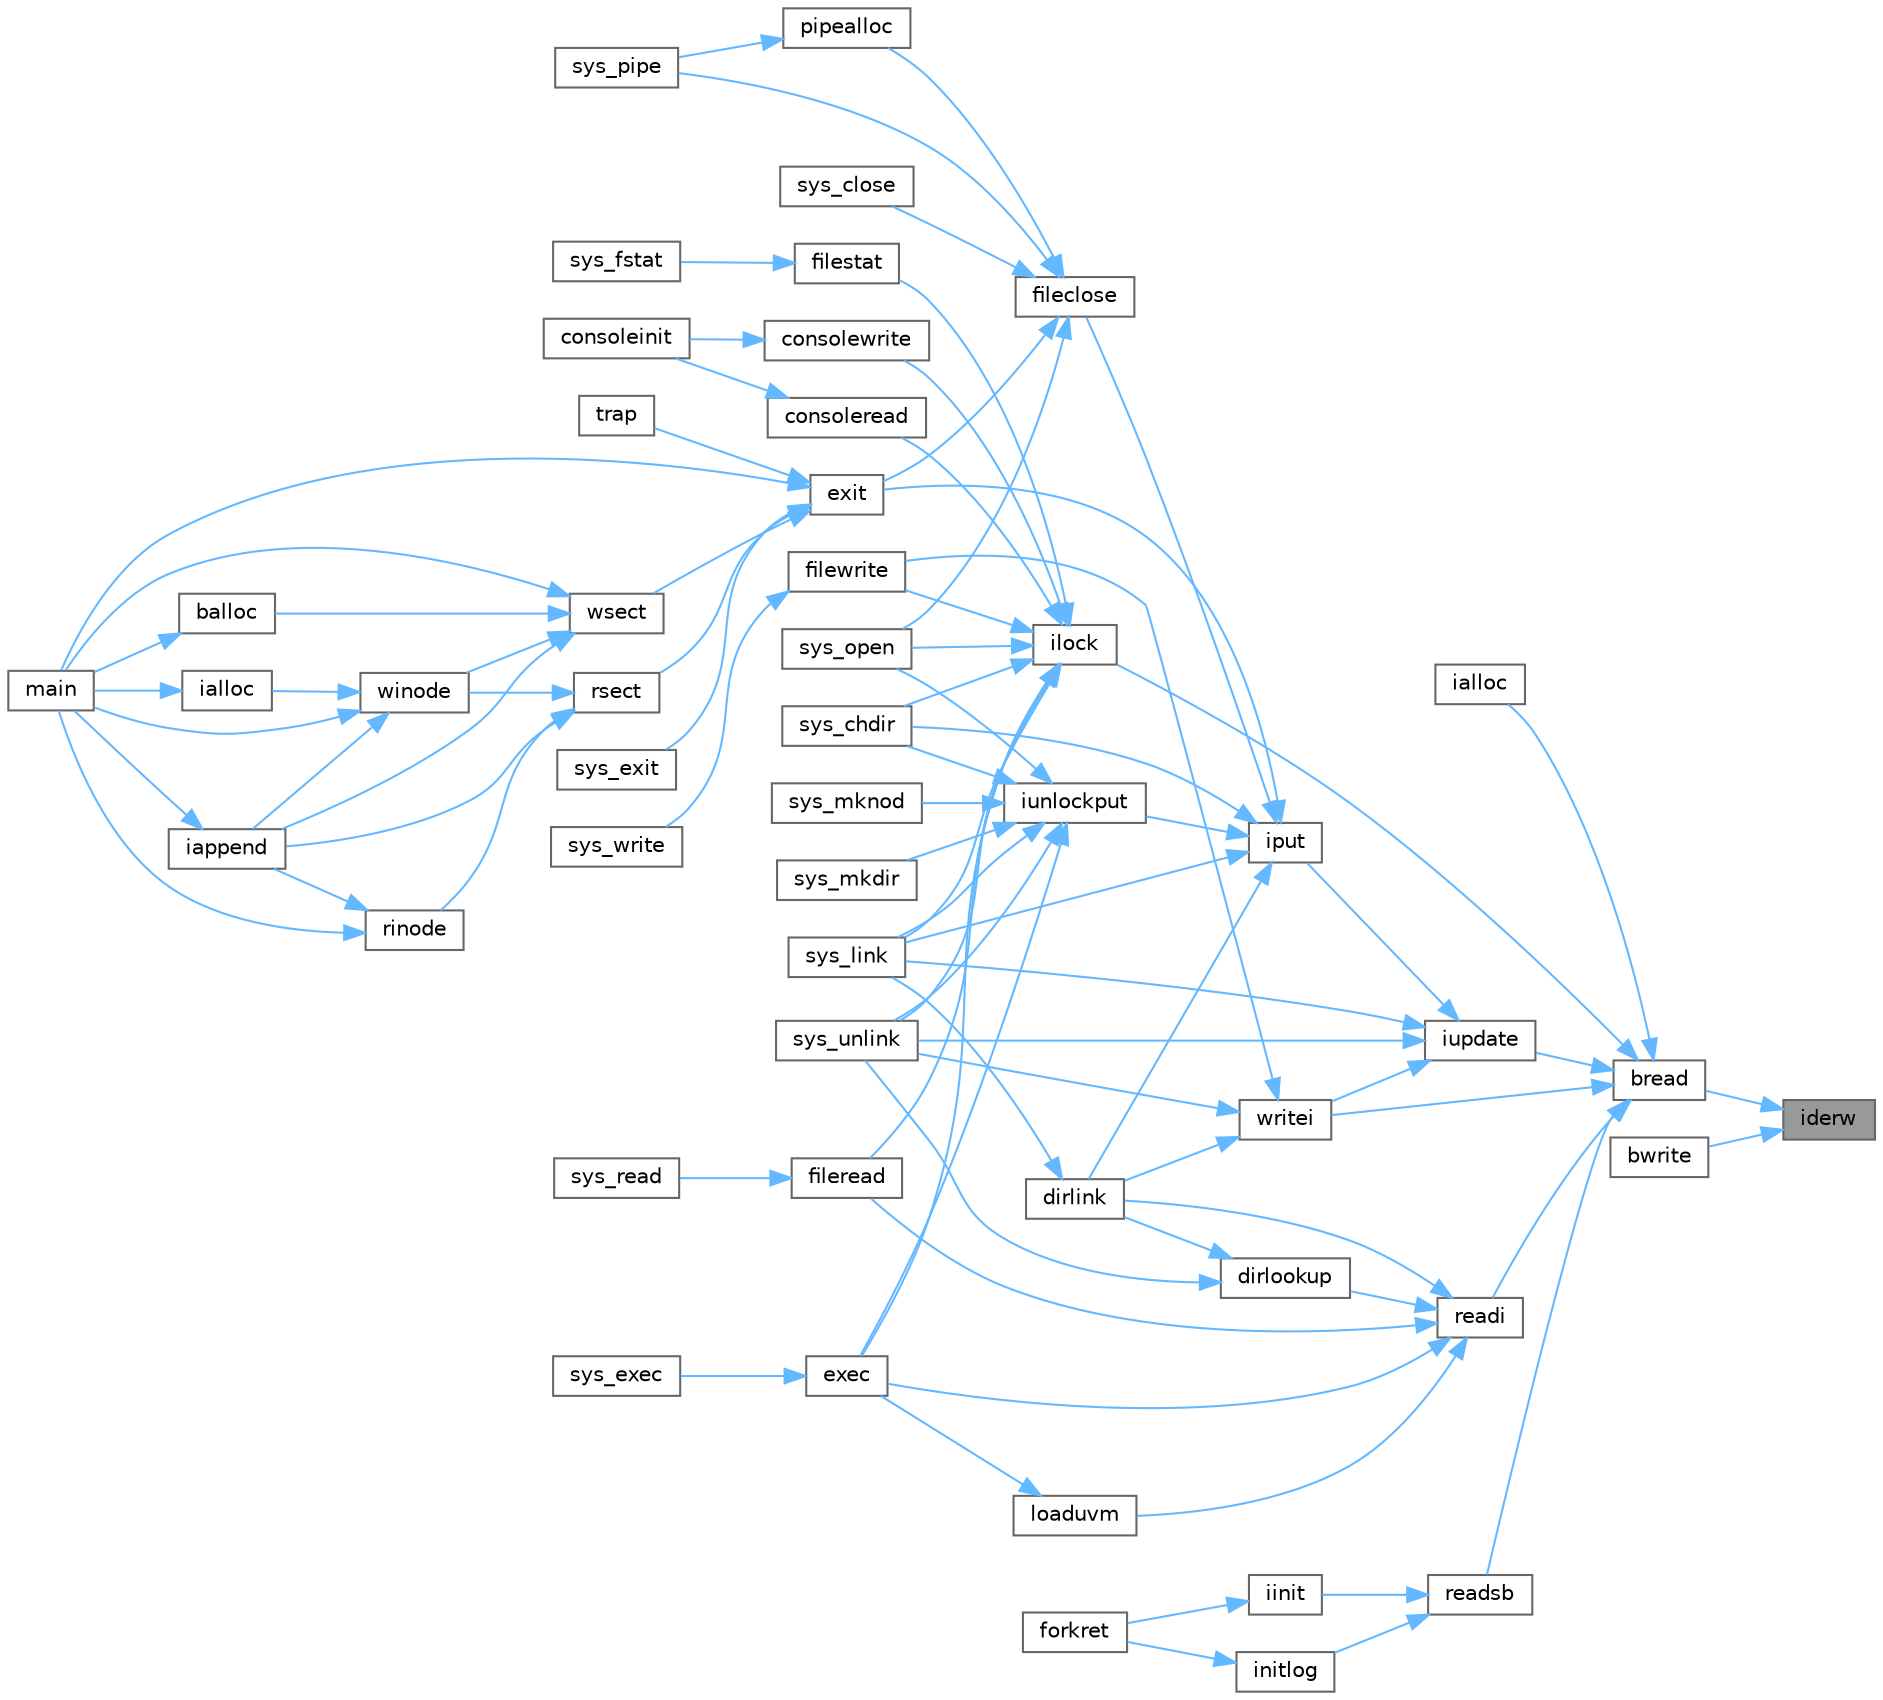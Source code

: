 digraph "iderw"
{
 // LATEX_PDF_SIZE
  bgcolor="transparent";
  edge [fontname=Helvetica,fontsize=10,labelfontname=Helvetica,labelfontsize=10];
  node [fontname=Helvetica,fontsize=10,shape=box,height=0.2,width=0.4];
  rankdir="RL";
  Node1 [id="Node000001",label="iderw",height=0.2,width=0.4,color="gray40", fillcolor="grey60", style="filled", fontcolor="black",tooltip=" "];
  Node1 -> Node2 [id="edge84_Node000001_Node000002",dir="back",color="steelblue1",style="solid",tooltip=" "];
  Node2 [id="Node000002",label="bread",height=0.2,width=0.4,color="grey40", fillcolor="white", style="filled",URL="$dc/de6/bio_8c.html#a30b8d2ef2300ed8e3d879a428fe39898",tooltip=" "];
  Node2 -> Node3 [id="edge85_Node000002_Node000003",dir="back",color="steelblue1",style="solid",tooltip=" "];
  Node3 [id="Node000003",label="ialloc",height=0.2,width=0.4,color="grey40", fillcolor="white", style="filled",URL="$d2/d5a/fs_8c.html#af95049367381647bc9487af49724b869",tooltip=" "];
  Node2 -> Node4 [id="edge86_Node000002_Node000004",dir="back",color="steelblue1",style="solid",tooltip=" "];
  Node4 [id="Node000004",label="ilock",height=0.2,width=0.4,color="grey40", fillcolor="white", style="filled",URL="$d2/d5a/fs_8c.html#aed28187406d84a3aa71f10c6235a03ec",tooltip=" "];
  Node4 -> Node5 [id="edge87_Node000004_Node000005",dir="back",color="steelblue1",style="solid",tooltip=" "];
  Node5 [id="Node000005",label="consoleread",height=0.2,width=0.4,color="grey40", fillcolor="white", style="filled",URL="$d0/d56/console_8c.html#a28ac85a90987662e306ca8efbfe16074",tooltip=" "];
  Node5 -> Node6 [id="edge88_Node000005_Node000006",dir="back",color="steelblue1",style="solid",tooltip=" "];
  Node6 [id="Node000006",label="consoleinit",height=0.2,width=0.4,color="grey40", fillcolor="white", style="filled",URL="$d0/d56/console_8c.html#ab508ff0f4db26fe35cd25fa648f9ee75",tooltip=" "];
  Node4 -> Node7 [id="edge89_Node000004_Node000007",dir="back",color="steelblue1",style="solid",tooltip=" "];
  Node7 [id="Node000007",label="consolewrite",height=0.2,width=0.4,color="grey40", fillcolor="white", style="filled",URL="$d0/d56/console_8c.html#a6af7eb39268127d389792cec37785666",tooltip=" "];
  Node7 -> Node6 [id="edge90_Node000007_Node000006",dir="back",color="steelblue1",style="solid",tooltip=" "];
  Node4 -> Node8 [id="edge91_Node000004_Node000008",dir="back",color="steelblue1",style="solid",tooltip=" "];
  Node8 [id="Node000008",label="exec",height=0.2,width=0.4,color="grey40", fillcolor="white", style="filled",URL="$df/dc9/exec_8c.html#ace32454ed0d37834dcb1cb4f8b727e6e",tooltip=" "];
  Node8 -> Node9 [id="edge92_Node000008_Node000009",dir="back",color="steelblue1",style="solid",tooltip=" "];
  Node9 [id="Node000009",label="sys_exec",height=0.2,width=0.4,color="grey40", fillcolor="white", style="filled",URL="$d1/d14/sysfile_8c.html#aeaa813ddeb6a5fac3c45714c7351c526",tooltip=" "];
  Node4 -> Node10 [id="edge93_Node000004_Node000010",dir="back",color="steelblue1",style="solid",tooltip=" "];
  Node10 [id="Node000010",label="fileread",height=0.2,width=0.4,color="grey40", fillcolor="white", style="filled",URL="$d6/d13/file_8c.html#a1dc8c87c7e48bdaaf98e9c7047928f29",tooltip=" "];
  Node10 -> Node11 [id="edge94_Node000010_Node000011",dir="back",color="steelblue1",style="solid",tooltip=" "];
  Node11 [id="Node000011",label="sys_read",height=0.2,width=0.4,color="grey40", fillcolor="white", style="filled",URL="$d1/d14/sysfile_8c.html#a54bf714d9e898cbdcbc061b280bbfae0",tooltip=" "];
  Node4 -> Node12 [id="edge95_Node000004_Node000012",dir="back",color="steelblue1",style="solid",tooltip=" "];
  Node12 [id="Node000012",label="filestat",height=0.2,width=0.4,color="grey40", fillcolor="white", style="filled",URL="$d6/d13/file_8c.html#afff8e849fa54dea2a5a27dbb97474607",tooltip=" "];
  Node12 -> Node13 [id="edge96_Node000012_Node000013",dir="back",color="steelblue1",style="solid",tooltip=" "];
  Node13 [id="Node000013",label="sys_fstat",height=0.2,width=0.4,color="grey40", fillcolor="white", style="filled",URL="$d1/d14/sysfile_8c.html#ac243c8f20f5fb2e3e257b5007af2c204",tooltip=" "];
  Node4 -> Node14 [id="edge97_Node000004_Node000014",dir="back",color="steelblue1",style="solid",tooltip=" "];
  Node14 [id="Node000014",label="filewrite",height=0.2,width=0.4,color="grey40", fillcolor="white", style="filled",URL="$d6/d13/file_8c.html#ab8de757a0a9f58dcc6511ea5e46ebb88",tooltip=" "];
  Node14 -> Node15 [id="edge98_Node000014_Node000015",dir="back",color="steelblue1",style="solid",tooltip=" "];
  Node15 [id="Node000015",label="sys_write",height=0.2,width=0.4,color="grey40", fillcolor="white", style="filled",URL="$d1/d14/sysfile_8c.html#a687d939a9e4792af15db96f2c2f34378",tooltip=" "];
  Node4 -> Node16 [id="edge99_Node000004_Node000016",dir="back",color="steelblue1",style="solid",tooltip=" "];
  Node16 [id="Node000016",label="sys_chdir",height=0.2,width=0.4,color="grey40", fillcolor="white", style="filled",URL="$d1/d14/sysfile_8c.html#ad1c5f8693cb35b9605fee09eebdda640",tooltip=" "];
  Node4 -> Node17 [id="edge100_Node000004_Node000017",dir="back",color="steelblue1",style="solid",tooltip=" "];
  Node17 [id="Node000017",label="sys_link",height=0.2,width=0.4,color="grey40", fillcolor="white", style="filled",URL="$d1/d14/sysfile_8c.html#a759600870314007ac558871239122fb7",tooltip=" "];
  Node4 -> Node18 [id="edge101_Node000004_Node000018",dir="back",color="steelblue1",style="solid",tooltip=" "];
  Node18 [id="Node000018",label="sys_open",height=0.2,width=0.4,color="grey40", fillcolor="white", style="filled",URL="$d1/d14/sysfile_8c.html#a74e45efc661ca17c068bc283b3842e6d",tooltip=" "];
  Node4 -> Node19 [id="edge102_Node000004_Node000019",dir="back",color="steelblue1",style="solid",tooltip=" "];
  Node19 [id="Node000019",label="sys_unlink",height=0.2,width=0.4,color="grey40", fillcolor="white", style="filled",URL="$d1/d14/sysfile_8c.html#ae1e58ee11d41f643929520d8c1640da7",tooltip=" "];
  Node2 -> Node20 [id="edge103_Node000002_Node000020",dir="back",color="steelblue1",style="solid",tooltip=" "];
  Node20 [id="Node000020",label="iupdate",height=0.2,width=0.4,color="grey40", fillcolor="white", style="filled",URL="$d2/d5a/fs_8c.html#a7220afa8e5f4bea540eb95879ea7df6e",tooltip=" "];
  Node20 -> Node21 [id="edge104_Node000020_Node000021",dir="back",color="steelblue1",style="solid",tooltip=" "];
  Node21 [id="Node000021",label="iput",height=0.2,width=0.4,color="grey40", fillcolor="white", style="filled",URL="$d2/d5a/fs_8c.html#ab3c447f135c68e4c3c1f8d5866f6e77b",tooltip=" "];
  Node21 -> Node22 [id="edge105_Node000021_Node000022",dir="back",color="steelblue1",style="solid",tooltip=" "];
  Node22 [id="Node000022",label="dirlink",height=0.2,width=0.4,color="grey40", fillcolor="white", style="filled",URL="$d2/d5a/fs_8c.html#a69a135a0e8a06d9f306d77ebc0c1f7a0",tooltip=" "];
  Node22 -> Node17 [id="edge106_Node000022_Node000017",dir="back",color="steelblue1",style="solid",tooltip=" "];
  Node21 -> Node23 [id="edge107_Node000021_Node000023",dir="back",color="steelblue1",style="solid",tooltip=" "];
  Node23 [id="Node000023",label="exit",height=0.2,width=0.4,color="grey40", fillcolor="white", style="filled",URL="$d3/dda/proc_8c.html#aaf98ef7cdde3a0dfb2e49919de3298b1",tooltip=" "];
  Node23 -> Node24 [id="edge108_Node000023_Node000024",dir="back",color="steelblue1",style="solid",tooltip=" "];
  Node24 [id="Node000024",label="main",height=0.2,width=0.4,color="grey40", fillcolor="white", style="filled",URL="$d7/d1f/mkfs_8c.html#a0ddf1224851353fc92bfbff6f499fa97",tooltip=" "];
  Node23 -> Node25 [id="edge109_Node000023_Node000025",dir="back",color="steelblue1",style="solid",tooltip=" "];
  Node25 [id="Node000025",label="rsect",height=0.2,width=0.4,color="grey40", fillcolor="white", style="filled",URL="$d7/d1f/mkfs_8c.html#a22ea835ad23cd716a962f30e4882ee80",tooltip=" "];
  Node25 -> Node26 [id="edge110_Node000025_Node000026",dir="back",color="steelblue1",style="solid",tooltip=" "];
  Node26 [id="Node000026",label="iappend",height=0.2,width=0.4,color="grey40", fillcolor="white", style="filled",URL="$d7/d1f/mkfs_8c.html#a268b61616f575ff072f5bb34c83e02e9",tooltip=" "];
  Node26 -> Node24 [id="edge111_Node000026_Node000024",dir="back",color="steelblue1",style="solid",tooltip=" "];
  Node25 -> Node27 [id="edge112_Node000025_Node000027",dir="back",color="steelblue1",style="solid",tooltip=" "];
  Node27 [id="Node000027",label="rinode",height=0.2,width=0.4,color="grey40", fillcolor="white", style="filled",URL="$d7/d1f/mkfs_8c.html#a3b6cb1258a963010211a8e5ddf99defe",tooltip=" "];
  Node27 -> Node26 [id="edge113_Node000027_Node000026",dir="back",color="steelblue1",style="solid",tooltip=" "];
  Node27 -> Node24 [id="edge114_Node000027_Node000024",dir="back",color="steelblue1",style="solid",tooltip=" "];
  Node25 -> Node28 [id="edge115_Node000025_Node000028",dir="back",color="steelblue1",style="solid",tooltip=" "];
  Node28 [id="Node000028",label="winode",height=0.2,width=0.4,color="grey40", fillcolor="white", style="filled",URL="$d7/d1f/mkfs_8c.html#a2540c48cea7dc865909cfb3f8450a887",tooltip=" "];
  Node28 -> Node29 [id="edge116_Node000028_Node000029",dir="back",color="steelblue1",style="solid",tooltip=" "];
  Node29 [id="Node000029",label="ialloc",height=0.2,width=0.4,color="grey40", fillcolor="white", style="filled",URL="$d7/d1f/mkfs_8c.html#a341af7faeda3d6fcb57a5a9fe3a0104a",tooltip=" "];
  Node29 -> Node24 [id="edge117_Node000029_Node000024",dir="back",color="steelblue1",style="solid",tooltip=" "];
  Node28 -> Node26 [id="edge118_Node000028_Node000026",dir="back",color="steelblue1",style="solid",tooltip=" "];
  Node28 -> Node24 [id="edge119_Node000028_Node000024",dir="back",color="steelblue1",style="solid",tooltip=" "];
  Node23 -> Node30 [id="edge120_Node000023_Node000030",dir="back",color="steelblue1",style="solid",tooltip=" "];
  Node30 [id="Node000030",label="sys_exit",height=0.2,width=0.4,color="grey40", fillcolor="white", style="filled",URL="$dd/d35/sysproc_8c.html#aee72faa31a0c32b410aba558ef1d59f2",tooltip=" "];
  Node23 -> Node31 [id="edge121_Node000023_Node000031",dir="back",color="steelblue1",style="solid",tooltip=" "];
  Node31 [id="Node000031",label="trap",height=0.2,width=0.4,color="grey40", fillcolor="white", style="filled",URL="$dc/d6f/trap_8c.html#a372d166e36c086c91e5f5d81e5fead3a",tooltip=" "];
  Node23 -> Node32 [id="edge122_Node000023_Node000032",dir="back",color="steelblue1",style="solid",tooltip=" "];
  Node32 [id="Node000032",label="wsect",height=0.2,width=0.4,color="grey40", fillcolor="white", style="filled",URL="$d7/d1f/mkfs_8c.html#ac62d827d836d1807e4d6f365f32348bb",tooltip=" "];
  Node32 -> Node33 [id="edge123_Node000032_Node000033",dir="back",color="steelblue1",style="solid",tooltip=" "];
  Node33 [id="Node000033",label="balloc",height=0.2,width=0.4,color="grey40", fillcolor="white", style="filled",URL="$d7/d1f/mkfs_8c.html#a327cdfc7a74165d8922ec6c8ba256906",tooltip=" "];
  Node33 -> Node24 [id="edge124_Node000033_Node000024",dir="back",color="steelblue1",style="solid",tooltip=" "];
  Node32 -> Node26 [id="edge125_Node000032_Node000026",dir="back",color="steelblue1",style="solid",tooltip=" "];
  Node32 -> Node24 [id="edge126_Node000032_Node000024",dir="back",color="steelblue1",style="solid",tooltip=" "];
  Node32 -> Node28 [id="edge127_Node000032_Node000028",dir="back",color="steelblue1",style="solid",tooltip=" "];
  Node21 -> Node34 [id="edge128_Node000021_Node000034",dir="back",color="steelblue1",style="solid",tooltip=" "];
  Node34 [id="Node000034",label="fileclose",height=0.2,width=0.4,color="grey40", fillcolor="white", style="filled",URL="$d6/d13/file_8c.html#ae557c81ab89c24219146144bb6adaa2c",tooltip=" "];
  Node34 -> Node23 [id="edge129_Node000034_Node000023",dir="back",color="steelblue1",style="solid",tooltip=" "];
  Node34 -> Node35 [id="edge130_Node000034_Node000035",dir="back",color="steelblue1",style="solid",tooltip=" "];
  Node35 [id="Node000035",label="pipealloc",height=0.2,width=0.4,color="grey40", fillcolor="white", style="filled",URL="$d1/d47/pipe_8c.html#a9d6f0c526148e6002b6776619c7563e6",tooltip=" "];
  Node35 -> Node36 [id="edge131_Node000035_Node000036",dir="back",color="steelblue1",style="solid",tooltip=" "];
  Node36 [id="Node000036",label="sys_pipe",height=0.2,width=0.4,color="grey40", fillcolor="white", style="filled",URL="$d1/d14/sysfile_8c.html#a9a70db941def46ec25939e6c2d30e399",tooltip=" "];
  Node34 -> Node37 [id="edge132_Node000034_Node000037",dir="back",color="steelblue1",style="solid",tooltip=" "];
  Node37 [id="Node000037",label="sys_close",height=0.2,width=0.4,color="grey40", fillcolor="white", style="filled",URL="$d1/d14/sysfile_8c.html#a32945488fd39bc405757177b37cd2250",tooltip=" "];
  Node34 -> Node18 [id="edge133_Node000034_Node000018",dir="back",color="steelblue1",style="solid",tooltip=" "];
  Node34 -> Node36 [id="edge134_Node000034_Node000036",dir="back",color="steelblue1",style="solid",tooltip=" "];
  Node21 -> Node38 [id="edge135_Node000021_Node000038",dir="back",color="steelblue1",style="solid",tooltip=" "];
  Node38 [id="Node000038",label="iunlockput",height=0.2,width=0.4,color="grey40", fillcolor="white", style="filled",URL="$d2/d5a/fs_8c.html#a207b3008bae35596c55ec7c4fc6875eb",tooltip=" "];
  Node38 -> Node8 [id="edge136_Node000038_Node000008",dir="back",color="steelblue1",style="solid",tooltip=" "];
  Node38 -> Node16 [id="edge137_Node000038_Node000016",dir="back",color="steelblue1",style="solid",tooltip=" "];
  Node38 -> Node17 [id="edge138_Node000038_Node000017",dir="back",color="steelblue1",style="solid",tooltip=" "];
  Node38 -> Node39 [id="edge139_Node000038_Node000039",dir="back",color="steelblue1",style="solid",tooltip=" "];
  Node39 [id="Node000039",label="sys_mkdir",height=0.2,width=0.4,color="grey40", fillcolor="white", style="filled",URL="$d1/d14/sysfile_8c.html#a057e5bce2de7a87ebfd2dc33967bca4a",tooltip=" "];
  Node38 -> Node40 [id="edge140_Node000038_Node000040",dir="back",color="steelblue1",style="solid",tooltip=" "];
  Node40 [id="Node000040",label="sys_mknod",height=0.2,width=0.4,color="grey40", fillcolor="white", style="filled",URL="$d1/d14/sysfile_8c.html#a25697aa3d828b5878d38170d724adb27",tooltip=" "];
  Node38 -> Node18 [id="edge141_Node000038_Node000018",dir="back",color="steelblue1",style="solid",tooltip=" "];
  Node38 -> Node19 [id="edge142_Node000038_Node000019",dir="back",color="steelblue1",style="solid",tooltip=" "];
  Node21 -> Node16 [id="edge143_Node000021_Node000016",dir="back",color="steelblue1",style="solid",tooltip=" "];
  Node21 -> Node17 [id="edge144_Node000021_Node000017",dir="back",color="steelblue1",style="solid",tooltip=" "];
  Node20 -> Node17 [id="edge145_Node000020_Node000017",dir="back",color="steelblue1",style="solid",tooltip=" "];
  Node20 -> Node19 [id="edge146_Node000020_Node000019",dir="back",color="steelblue1",style="solid",tooltip=" "];
  Node20 -> Node41 [id="edge147_Node000020_Node000041",dir="back",color="steelblue1",style="solid",tooltip=" "];
  Node41 [id="Node000041",label="writei",height=0.2,width=0.4,color="grey40", fillcolor="white", style="filled",URL="$d2/d5a/fs_8c.html#a15858f4d8a4cc1def3d84d03c312836b",tooltip=" "];
  Node41 -> Node22 [id="edge148_Node000041_Node000022",dir="back",color="steelblue1",style="solid",tooltip=" "];
  Node41 -> Node14 [id="edge149_Node000041_Node000014",dir="back",color="steelblue1",style="solid",tooltip=" "];
  Node41 -> Node19 [id="edge150_Node000041_Node000019",dir="back",color="steelblue1",style="solid",tooltip=" "];
  Node2 -> Node42 [id="edge151_Node000002_Node000042",dir="back",color="steelblue1",style="solid",tooltip=" "];
  Node42 [id="Node000042",label="readi",height=0.2,width=0.4,color="grey40", fillcolor="white", style="filled",URL="$d2/d5a/fs_8c.html#a3aba1fa9f6789d09356aec5b96d91fa8",tooltip=" "];
  Node42 -> Node22 [id="edge152_Node000042_Node000022",dir="back",color="steelblue1",style="solid",tooltip=" "];
  Node42 -> Node43 [id="edge153_Node000042_Node000043",dir="back",color="steelblue1",style="solid",tooltip=" "];
  Node43 [id="Node000043",label="dirlookup",height=0.2,width=0.4,color="grey40", fillcolor="white", style="filled",URL="$d2/d5a/fs_8c.html#a5341068f021beac8cf0032b97d231e6f",tooltip=" "];
  Node43 -> Node22 [id="edge154_Node000043_Node000022",dir="back",color="steelblue1",style="solid",tooltip=" "];
  Node43 -> Node19 [id="edge155_Node000043_Node000019",dir="back",color="steelblue1",style="solid",tooltip=" "];
  Node42 -> Node8 [id="edge156_Node000042_Node000008",dir="back",color="steelblue1",style="solid",tooltip=" "];
  Node42 -> Node10 [id="edge157_Node000042_Node000010",dir="back",color="steelblue1",style="solid",tooltip=" "];
  Node42 -> Node44 [id="edge158_Node000042_Node000044",dir="back",color="steelblue1",style="solid",tooltip=" "];
  Node44 [id="Node000044",label="loaduvm",height=0.2,width=0.4,color="grey40", fillcolor="white", style="filled",URL="$de/de9/vm_8c.html#a201acc8337a2893268b61ea5a1ee0d53",tooltip=" "];
  Node44 -> Node8 [id="edge159_Node000044_Node000008",dir="back",color="steelblue1",style="solid",tooltip=" "];
  Node2 -> Node45 [id="edge160_Node000002_Node000045",dir="back",color="steelblue1",style="solid",tooltip=" "];
  Node45 [id="Node000045",label="readsb",height=0.2,width=0.4,color="grey40", fillcolor="white", style="filled",URL="$d2/d5a/fs_8c.html#aff0080b2133027be2e525ca088b40e78",tooltip=" "];
  Node45 -> Node46 [id="edge161_Node000045_Node000046",dir="back",color="steelblue1",style="solid",tooltip=" "];
  Node46 [id="Node000046",label="iinit",height=0.2,width=0.4,color="grey40", fillcolor="white", style="filled",URL="$d2/d5a/fs_8c.html#a301761a27cf266e0bad483272fb31a3c",tooltip=" "];
  Node46 -> Node47 [id="edge162_Node000046_Node000047",dir="back",color="steelblue1",style="solid",tooltip=" "];
  Node47 [id="Node000047",label="forkret",height=0.2,width=0.4,color="grey40", fillcolor="white", style="filled",URL="$d3/dda/proc_8c.html#a11c5d62d28e8121e75235d361158156e",tooltip=" "];
  Node45 -> Node48 [id="edge163_Node000045_Node000048",dir="back",color="steelblue1",style="solid",tooltip=" "];
  Node48 [id="Node000048",label="initlog",height=0.2,width=0.4,color="grey40", fillcolor="white", style="filled",URL="$d7/df8/log_8c.html#ad5e79aaefb91f41b9ef6aeae7ecf4708",tooltip=" "];
  Node48 -> Node47 [id="edge164_Node000048_Node000047",dir="back",color="steelblue1",style="solid",tooltip=" "];
  Node2 -> Node41 [id="edge165_Node000002_Node000041",dir="back",color="steelblue1",style="solid",tooltip=" "];
  Node1 -> Node49 [id="edge166_Node000001_Node000049",dir="back",color="steelblue1",style="solid",tooltip=" "];
  Node49 [id="Node000049",label="bwrite",height=0.2,width=0.4,color="grey40", fillcolor="white", style="filled",URL="$dc/de6/bio_8c.html#a63c899c13b176ddf80064d32225e1298",tooltip=" "];
}
